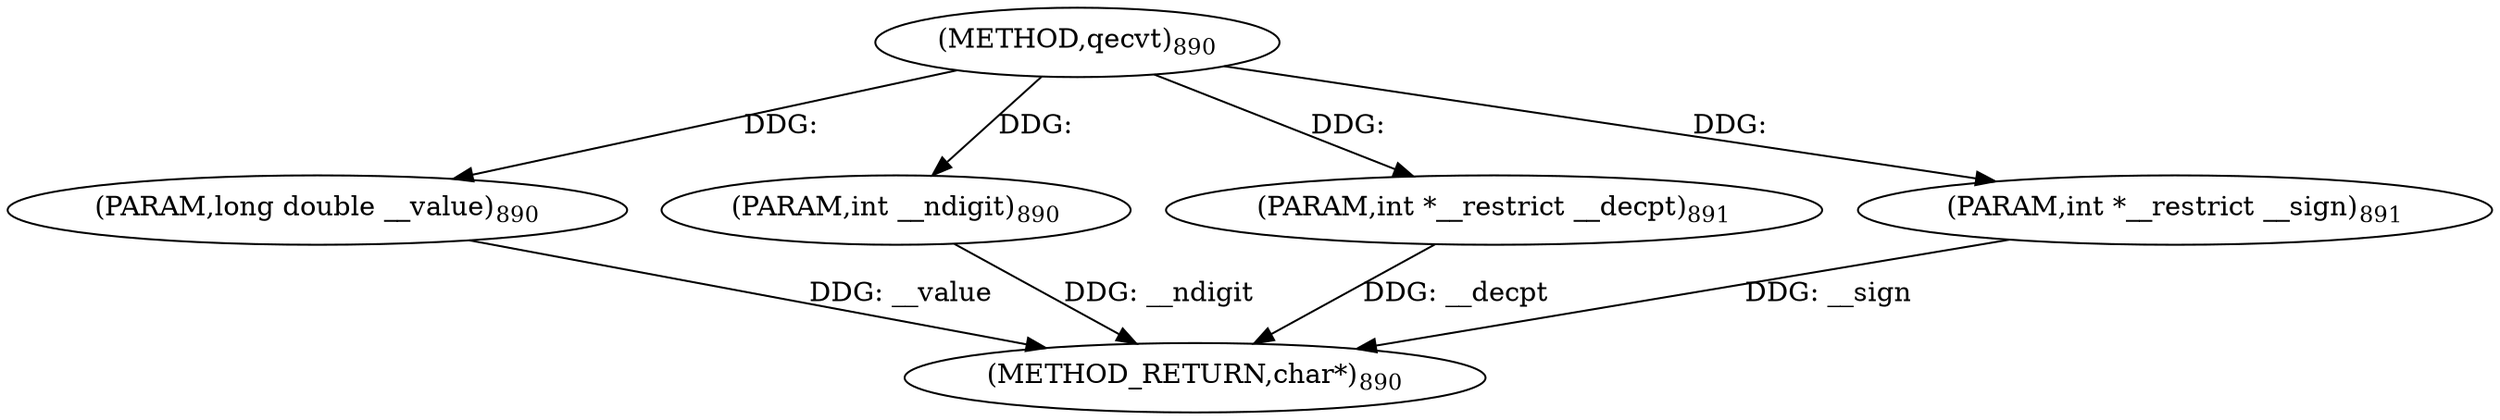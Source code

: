 digraph "qecvt" {  
"21843" [label = <(METHOD,qecvt)<SUB>890</SUB>> ]
"21848" [label = <(METHOD_RETURN,char*)<SUB>890</SUB>> ]
"21844" [label = <(PARAM,long double __value)<SUB>890</SUB>> ]
"21845" [label = <(PARAM,int __ndigit)<SUB>890</SUB>> ]
"21846" [label = <(PARAM,int *__restrict __decpt)<SUB>891</SUB>> ]
"21847" [label = <(PARAM,int *__restrict __sign)<SUB>891</SUB>> ]
  "21844" -> "21848"  [ label = "DDG: __value"] 
  "21845" -> "21848"  [ label = "DDG: __ndigit"] 
  "21846" -> "21848"  [ label = "DDG: __decpt"] 
  "21847" -> "21848"  [ label = "DDG: __sign"] 
  "21843" -> "21844"  [ label = "DDG: "] 
  "21843" -> "21845"  [ label = "DDG: "] 
  "21843" -> "21846"  [ label = "DDG: "] 
  "21843" -> "21847"  [ label = "DDG: "] 
}

